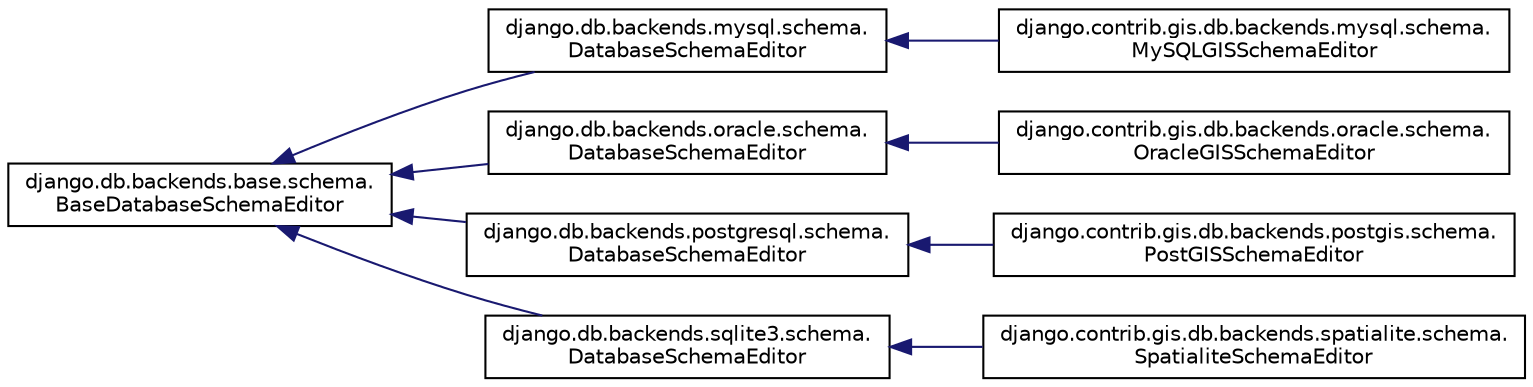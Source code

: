 digraph "Graphical Class Hierarchy"
{
 // LATEX_PDF_SIZE
  edge [fontname="Helvetica",fontsize="10",labelfontname="Helvetica",labelfontsize="10"];
  node [fontname="Helvetica",fontsize="10",shape=record];
  rankdir="LR";
  Node0 [label="django.db.backends.base.schema.\lBaseDatabaseSchemaEditor",height=0.2,width=0.4,color="black", fillcolor="white", style="filled",URL="$classdjango_1_1db_1_1backends_1_1base_1_1schema_1_1_base_database_schema_editor.html",tooltip=" "];
  Node0 -> Node1 [dir="back",color="midnightblue",fontsize="10",style="solid",fontname="Helvetica"];
  Node1 [label="django.db.backends.mysql.schema.\lDatabaseSchemaEditor",height=0.2,width=0.4,color="black", fillcolor="white", style="filled",URL="$classdjango_1_1db_1_1backends_1_1mysql_1_1schema_1_1_database_schema_editor.html",tooltip=" "];
  Node1 -> Node2 [dir="back",color="midnightblue",fontsize="10",style="solid",fontname="Helvetica"];
  Node2 [label="django.contrib.gis.db.backends.mysql.schema.\lMySQLGISSchemaEditor",height=0.2,width=0.4,color="black", fillcolor="white", style="filled",URL="$classdjango_1_1contrib_1_1gis_1_1db_1_1backends_1_1mysql_1_1schema_1_1_my_s_q_l_g_i_s_schema_editor.html",tooltip=" "];
  Node0 -> Node3 [dir="back",color="midnightblue",fontsize="10",style="solid",fontname="Helvetica"];
  Node3 [label="django.db.backends.oracle.schema.\lDatabaseSchemaEditor",height=0.2,width=0.4,color="black", fillcolor="white", style="filled",URL="$classdjango_1_1db_1_1backends_1_1oracle_1_1schema_1_1_database_schema_editor.html",tooltip=" "];
  Node3 -> Node4 [dir="back",color="midnightblue",fontsize="10",style="solid",fontname="Helvetica"];
  Node4 [label="django.contrib.gis.db.backends.oracle.schema.\lOracleGISSchemaEditor",height=0.2,width=0.4,color="black", fillcolor="white", style="filled",URL="$classdjango_1_1contrib_1_1gis_1_1db_1_1backends_1_1oracle_1_1schema_1_1_oracle_g_i_s_schema_editor.html",tooltip=" "];
  Node0 -> Node5 [dir="back",color="midnightblue",fontsize="10",style="solid",fontname="Helvetica"];
  Node5 [label="django.db.backends.postgresql.schema.\lDatabaseSchemaEditor",height=0.2,width=0.4,color="black", fillcolor="white", style="filled",URL="$classdjango_1_1db_1_1backends_1_1postgresql_1_1schema_1_1_database_schema_editor.html",tooltip=" "];
  Node5 -> Node6 [dir="back",color="midnightblue",fontsize="10",style="solid",fontname="Helvetica"];
  Node6 [label="django.contrib.gis.db.backends.postgis.schema.\lPostGISSchemaEditor",height=0.2,width=0.4,color="black", fillcolor="white", style="filled",URL="$classdjango_1_1contrib_1_1gis_1_1db_1_1backends_1_1postgis_1_1schema_1_1_post_g_i_s_schema_editor.html",tooltip=" "];
  Node0 -> Node7 [dir="back",color="midnightblue",fontsize="10",style="solid",fontname="Helvetica"];
  Node7 [label="django.db.backends.sqlite3.schema.\lDatabaseSchemaEditor",height=0.2,width=0.4,color="black", fillcolor="white", style="filled",URL="$classdjango_1_1db_1_1backends_1_1sqlite3_1_1schema_1_1_database_schema_editor.html",tooltip=" "];
  Node7 -> Node8 [dir="back",color="midnightblue",fontsize="10",style="solid",fontname="Helvetica"];
  Node8 [label="django.contrib.gis.db.backends.spatialite.schema.\lSpatialiteSchemaEditor",height=0.2,width=0.4,color="black", fillcolor="white", style="filled",URL="$classdjango_1_1contrib_1_1gis_1_1db_1_1backends_1_1spatialite_1_1schema_1_1_spatialite_schema_editor.html",tooltip=" "];
}
